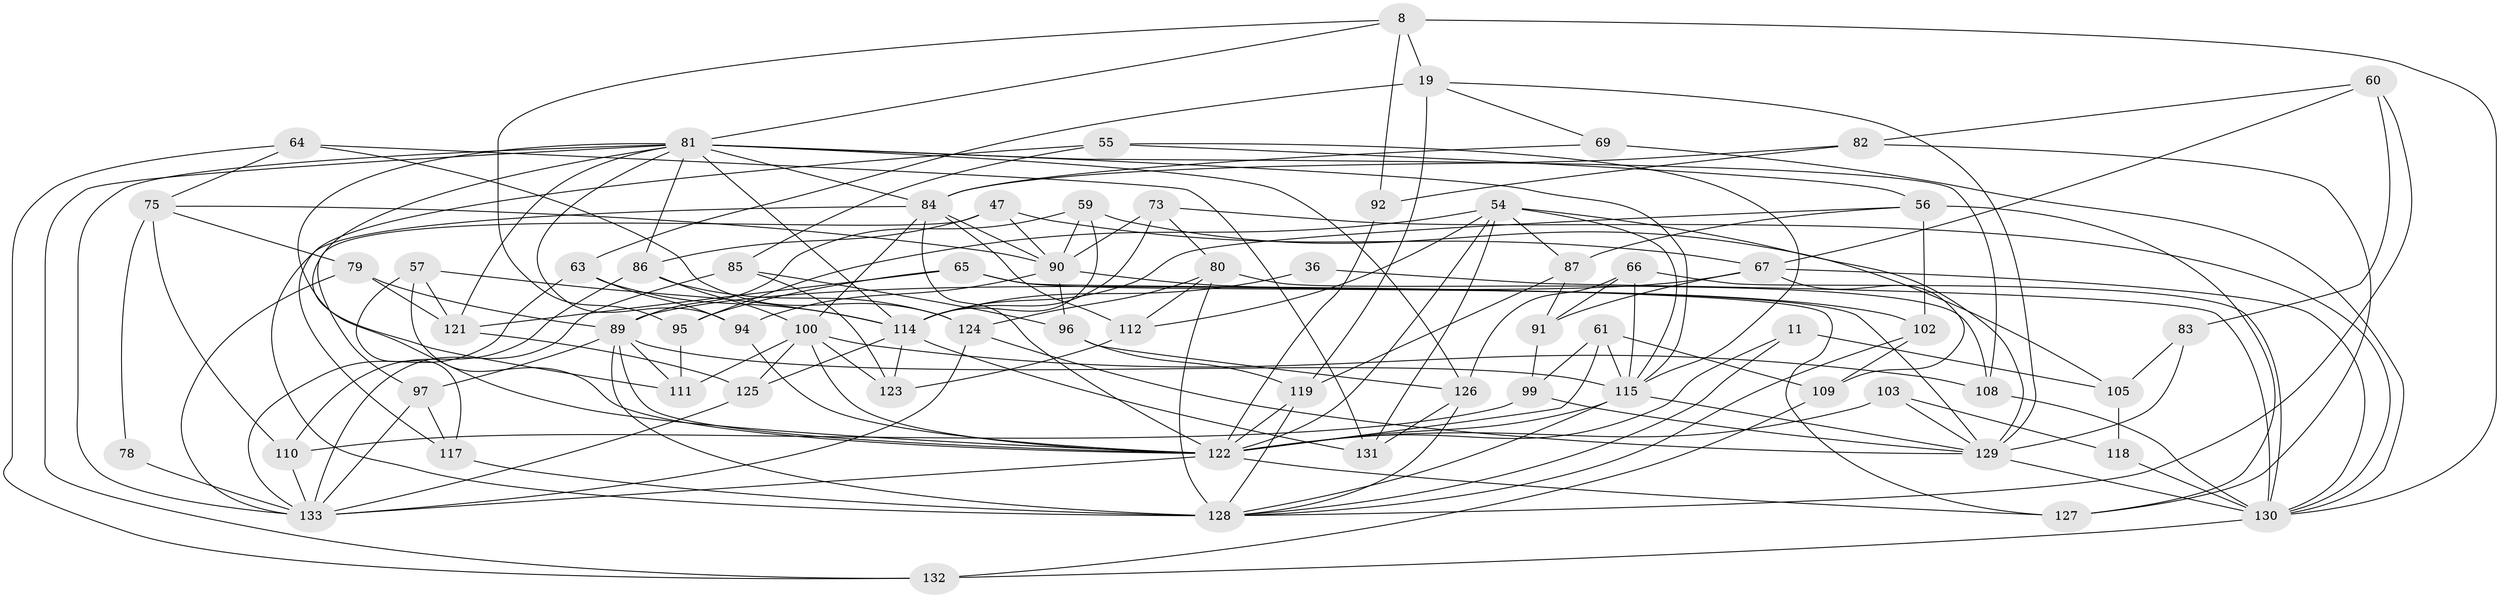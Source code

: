 // original degree distribution, {4: 1.0}
// Generated by graph-tools (version 1.1) at 2025/57/03/09/25 04:57:36]
// undirected, 66 vertices, 169 edges
graph export_dot {
graph [start="1"]
  node [color=gray90,style=filled];
  8 [super="+4"];
  11;
  19 [super="+3"];
  36;
  47;
  54 [super="+5+13"];
  55;
  56 [super="+17"];
  57;
  59;
  60;
  61;
  63;
  64;
  65 [super="+16"];
  66;
  67 [super="+28+39"];
  69;
  73;
  75 [super="+41"];
  78;
  79;
  80 [super="+31"];
  81 [super="+40+2+68+76"];
  82;
  83;
  84 [super="+38+29"];
  85;
  86 [super="+10"];
  87;
  89 [super="+20+23+49+43+72"];
  90 [super="+9+22"];
  91;
  92;
  94;
  95;
  96;
  97;
  99;
  100 [super="+25+93"];
  102;
  103;
  105 [super="+52"];
  108;
  109;
  110;
  111;
  112;
  114 [super="+30+104"];
  115 [super="+113"];
  117;
  118;
  119 [super="+71"];
  121 [super="+106"];
  122 [super="+12+46+45+62+120"];
  123;
  124 [super="+74"];
  125;
  126 [super="+107"];
  127;
  128 [super="+24+101+58"];
  129 [super="+44+70+33"];
  130 [super="+21+77+51"];
  131;
  132;
  133 [super="+98"];
  8 -- 95;
  8 -- 81;
  8 -- 19 [weight=2];
  8 -- 130;
  8 -- 92;
  11 -- 105 [weight=2];
  11 -- 122;
  11 -- 128;
  19 -- 119;
  19 -- 69;
  19 -- 63;
  19 -- 129;
  36 -- 114 [weight=2];
  36 -- 130 [weight=2];
  47 -- 97;
  47 -- 90;
  47 -- 86;
  47 -- 67;
  54 -- 129;
  54 -- 131;
  54 -- 115;
  54 -- 95;
  54 -- 112;
  54 -- 87;
  54 -- 122 [weight=2];
  55 -- 117;
  55 -- 85;
  55 -- 56;
  55 -- 115;
  56 -- 102;
  56 -- 87;
  56 -- 114 [weight=2];
  56 -- 127;
  57 -- 114;
  57 -- 117;
  57 -- 121;
  57 -- 122;
  59 -- 105;
  59 -- 90;
  59 -- 89;
  59 -- 114;
  60 -- 83;
  60 -- 67;
  60 -- 82;
  60 -- 128;
  61 -- 109;
  61 -- 99;
  61 -- 115;
  61 -- 122;
  63 -- 94;
  63 -- 133;
  63 -- 114;
  64 -- 132;
  64 -- 131;
  64 -- 124;
  64 -- 75;
  65 -- 95;
  65 -- 121 [weight=2];
  65 -- 127;
  65 -- 129 [weight=2];
  66 -- 91;
  66 -- 126;
  66 -- 130;
  66 -- 115;
  67 -- 130 [weight=2];
  67 -- 109;
  67 -- 89 [weight=2];
  67 -- 91;
  69 -- 84;
  69 -- 130 [weight=2];
  73 -- 90;
  73 -- 130;
  73 -- 80;
  73 -- 114;
  75 -- 110;
  75 -- 90;
  75 -- 78 [weight=2];
  75 -- 79;
  78 -- 133 [weight=2];
  79 -- 121;
  79 -- 89;
  79 -- 133;
  80 -- 112;
  80 -- 108;
  80 -- 124;
  80 -- 128 [weight=2];
  81 -- 108;
  81 -- 132;
  81 -- 133;
  81 -- 84 [weight=2];
  81 -- 86;
  81 -- 111;
  81 -- 94;
  81 -- 121;
  81 -- 126;
  81 -- 115;
  81 -- 114;
  81 -- 122;
  82 -- 92;
  82 -- 127;
  82 -- 84;
  83 -- 105;
  83 -- 129 [weight=2];
  84 -- 112;
  84 -- 100 [weight=2];
  84 -- 122;
  84 -- 90;
  84 -- 128;
  85 -- 123;
  85 -- 96;
  85 -- 133;
  86 -- 100;
  86 -- 124 [weight=2];
  86 -- 110;
  87 -- 91;
  87 -- 119;
  89 -- 115 [weight=2];
  89 -- 97;
  89 -- 128 [weight=3];
  89 -- 111;
  89 -- 122 [weight=3];
  90 -- 94;
  90 -- 102;
  90 -- 96;
  91 -- 99;
  92 -- 122 [weight=2];
  94 -- 122;
  95 -- 111;
  96 -- 126;
  96 -- 119;
  97 -- 117;
  97 -- 133;
  99 -- 129;
  99 -- 110;
  100 -- 111;
  100 -- 123;
  100 -- 108;
  100 -- 125;
  100 -- 122;
  102 -- 128;
  102 -- 109;
  103 -- 129;
  103 -- 118;
  103 -- 122 [weight=2];
  105 -- 118 [weight=2];
  108 -- 130;
  109 -- 132;
  110 -- 133;
  112 -- 123;
  114 -- 131;
  114 -- 123;
  114 -- 125;
  115 -- 128;
  115 -- 122;
  115 -- 129;
  117 -- 128;
  118 -- 130;
  119 -- 128;
  119 -- 122 [weight=2];
  121 -- 125;
  122 -- 127;
  122 -- 133 [weight=2];
  124 -- 133;
  124 -- 129;
  125 -- 133;
  126 -- 131;
  126 -- 128 [weight=2];
  129 -- 130 [weight=2];
  130 -- 132;
}
